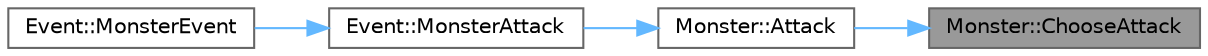 digraph "Monster::ChooseAttack"
{
 // LATEX_PDF_SIZE
  bgcolor="transparent";
  edge [fontname=Helvetica,fontsize=10,labelfontname=Helvetica,labelfontsize=10];
  node [fontname=Helvetica,fontsize=10,shape=box,height=0.2,width=0.4];
  rankdir="RL";
  Node1 [id="Node000001",label="Monster::ChooseAttack",height=0.2,width=0.4,color="gray40", fillcolor="grey60", style="filled", fontcolor="black",tooltip="Chooses an attack for the monster."];
  Node1 -> Node2 [id="edge4_Node000001_Node000002",dir="back",color="steelblue1",style="solid",tooltip=" "];
  Node2 [id="Node000002",label="Monster::Attack",height=0.2,width=0.4,color="grey40", fillcolor="white", style="filled",URL="$class_monster.html#a7e5a7ced312a66bc3813c461eac19db8",tooltip="Performs an attack on another entity."];
  Node2 -> Node3 [id="edge5_Node000002_Node000003",dir="back",color="steelblue1",style="solid",tooltip=" "];
  Node3 [id="Node000003",label="Event::MonsterAttack",height=0.2,width=0.4,color="grey40", fillcolor="white", style="filled",URL="$class_event.html#a5de3ce0dfad3a73227db61e9c7e8d6da",tooltip="Handles a monster attack event."];
  Node3 -> Node4 [id="edge6_Node000003_Node000004",dir="back",color="steelblue1",style="solid",tooltip=" "];
  Node4 [id="Node000004",label="Event::MonsterEvent",height=0.2,width=0.4,color="grey40", fillcolor="white", style="filled",URL="$class_event.html#ae13a9997f6b23b04342dee739f2cd1b6",tooltip="Handles a monster event."];
}
